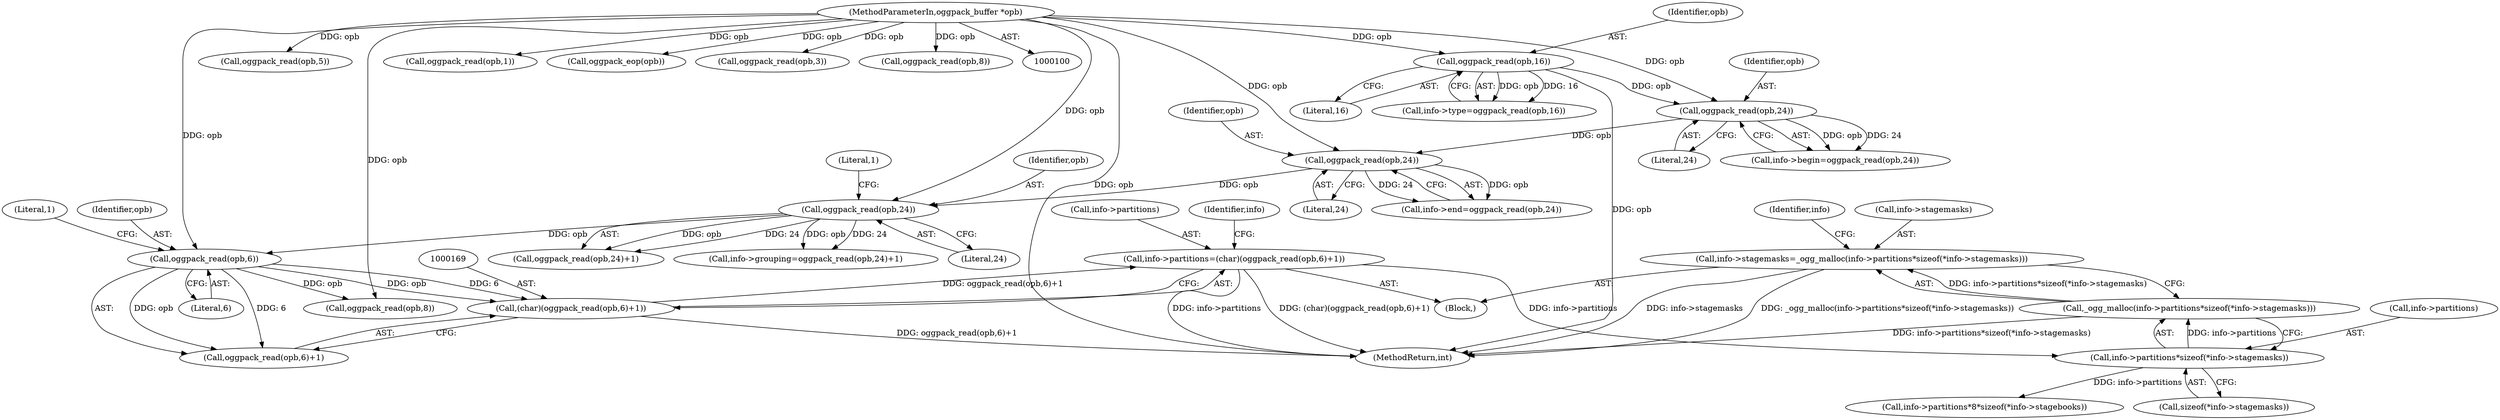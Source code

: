 digraph "0_Android_eeb4e45d5683f88488c083ecf142dc89bc3f0b47_9@pointer" {
"1000193" [label="(Call,info->stagemasks=_ogg_malloc(info->partitions*sizeof(*info->stagemasks)))"];
"1000197" [label="(Call,_ogg_malloc(info->partitions*sizeof(*info->stagemasks)))"];
"1000198" [label="(Call,info->partitions*sizeof(*info->stagemasks))"];
"1000164" [label="(Call,info->partitions=(char)(oggpack_read(opb,6)+1))"];
"1000168" [label="(Call,(char)(oggpack_read(opb,6)+1))"];
"1000171" [label="(Call,oggpack_read(opb,6))"];
"1000160" [label="(Call,oggpack_read(opb,24))"];
"1000152" [label="(Call,oggpack_read(opb,24))"];
"1000145" [label="(Call,oggpack_read(opb,24))"];
"1000125" [label="(Call,oggpack_read(opb,16))"];
"1000103" [label="(MethodParameterIn,oggpack_buffer *opb)"];
"1000209" [label="(Identifier,info)"];
"1000173" [label="(Literal,6)"];
"1000161" [label="(Identifier,opb)"];
"1000177" [label="(Identifier,info)"];
"1000194" [label="(Call,info->stagemasks)"];
"1000168" [label="(Call,(char)(oggpack_read(opb,6)+1))"];
"1000141" [label="(Call,info->begin=oggpack_read(opb,24))"];
"1000155" [label="(Call,info->grouping=oggpack_read(opb,24)+1)"];
"1000152" [label="(Call,oggpack_read(opb,24))"];
"1000125" [label="(Call,oggpack_read(opb,16))"];
"1000212" [label="(Call,info->partitions*8*sizeof(*info->stagebooks))"];
"1000164" [label="(Call,info->partitions=(char)(oggpack_read(opb,6)+1))"];
"1000174" [label="(Literal,1)"];
"1000159" [label="(Call,oggpack_read(opb,24)+1)"];
"1000198" [label="(Call,info->partitions*sizeof(*info->stagemasks))"];
"1000162" [label="(Literal,24)"];
"1000145" [label="(Call,oggpack_read(opb,24))"];
"1000171" [label="(Call,oggpack_read(opb,6))"];
"1000127" [label="(Literal,16)"];
"1000197" [label="(Call,_ogg_malloc(info->partitions*sizeof(*info->stagemasks)))"];
"1000126" [label="(Identifier,opb)"];
"1000248" [label="(Call,oggpack_read(opb,5))"];
"1000170" [label="(Call,oggpack_read(opb,6)+1)"];
"1000103" [label="(MethodParameterIn,oggpack_buffer *opb)"];
"1000146" [label="(Identifier,opb)"];
"1000121" [label="(Call,info->type=oggpack_read(opb,16))"];
"1000356" [label="(MethodReturn,int)"];
"1000242" [label="(Call,oggpack_read(opb,1))"];
"1000346" [label="(Call,oggpack_eop(opb))"];
"1000148" [label="(Call,info->end=oggpack_read(opb,24))"];
"1000163" [label="(Literal,1)"];
"1000153" [label="(Identifier,opb)"];
"1000238" [label="(Call,oggpack_read(opb,3))"];
"1000297" [label="(Call,oggpack_read(opb,8))"];
"1000154" [label="(Literal,24)"];
"1000172" [label="(Identifier,opb)"];
"1000160" [label="(Call,oggpack_read(opb,24))"];
"1000147" [label="(Literal,24)"];
"1000193" [label="(Call,info->stagemasks=_ogg_malloc(info->partitions*sizeof(*info->stagemasks)))"];
"1000202" [label="(Call,sizeof(*info->stagemasks))"];
"1000181" [label="(Call,oggpack_read(opb,8))"];
"1000104" [label="(Block,)"];
"1000199" [label="(Call,info->partitions)"];
"1000165" [label="(Call,info->partitions)"];
"1000193" -> "1000104"  [label="AST: "];
"1000193" -> "1000197"  [label="CFG: "];
"1000194" -> "1000193"  [label="AST: "];
"1000197" -> "1000193"  [label="AST: "];
"1000209" -> "1000193"  [label="CFG: "];
"1000193" -> "1000356"  [label="DDG: info->stagemasks"];
"1000193" -> "1000356"  [label="DDG: _ogg_malloc(info->partitions*sizeof(*info->stagemasks))"];
"1000197" -> "1000193"  [label="DDG: info->partitions*sizeof(*info->stagemasks)"];
"1000197" -> "1000198"  [label="CFG: "];
"1000198" -> "1000197"  [label="AST: "];
"1000197" -> "1000356"  [label="DDG: info->partitions*sizeof(*info->stagemasks)"];
"1000198" -> "1000197"  [label="DDG: info->partitions"];
"1000198" -> "1000202"  [label="CFG: "];
"1000199" -> "1000198"  [label="AST: "];
"1000202" -> "1000198"  [label="AST: "];
"1000164" -> "1000198"  [label="DDG: info->partitions"];
"1000198" -> "1000212"  [label="DDG: info->partitions"];
"1000164" -> "1000104"  [label="AST: "];
"1000164" -> "1000168"  [label="CFG: "];
"1000165" -> "1000164"  [label="AST: "];
"1000168" -> "1000164"  [label="AST: "];
"1000177" -> "1000164"  [label="CFG: "];
"1000164" -> "1000356"  [label="DDG: (char)(oggpack_read(opb,6)+1)"];
"1000164" -> "1000356"  [label="DDG: info->partitions"];
"1000168" -> "1000164"  [label="DDG: oggpack_read(opb,6)+1"];
"1000168" -> "1000170"  [label="CFG: "];
"1000169" -> "1000168"  [label="AST: "];
"1000170" -> "1000168"  [label="AST: "];
"1000168" -> "1000356"  [label="DDG: oggpack_read(opb,6)+1"];
"1000171" -> "1000168"  [label="DDG: opb"];
"1000171" -> "1000168"  [label="DDG: 6"];
"1000171" -> "1000170"  [label="AST: "];
"1000171" -> "1000173"  [label="CFG: "];
"1000172" -> "1000171"  [label="AST: "];
"1000173" -> "1000171"  [label="AST: "];
"1000174" -> "1000171"  [label="CFG: "];
"1000171" -> "1000170"  [label="DDG: opb"];
"1000171" -> "1000170"  [label="DDG: 6"];
"1000160" -> "1000171"  [label="DDG: opb"];
"1000103" -> "1000171"  [label="DDG: opb"];
"1000171" -> "1000181"  [label="DDG: opb"];
"1000160" -> "1000159"  [label="AST: "];
"1000160" -> "1000162"  [label="CFG: "];
"1000161" -> "1000160"  [label="AST: "];
"1000162" -> "1000160"  [label="AST: "];
"1000163" -> "1000160"  [label="CFG: "];
"1000160" -> "1000155"  [label="DDG: opb"];
"1000160" -> "1000155"  [label="DDG: 24"];
"1000160" -> "1000159"  [label="DDG: opb"];
"1000160" -> "1000159"  [label="DDG: 24"];
"1000152" -> "1000160"  [label="DDG: opb"];
"1000103" -> "1000160"  [label="DDG: opb"];
"1000152" -> "1000148"  [label="AST: "];
"1000152" -> "1000154"  [label="CFG: "];
"1000153" -> "1000152"  [label="AST: "];
"1000154" -> "1000152"  [label="AST: "];
"1000148" -> "1000152"  [label="CFG: "];
"1000152" -> "1000148"  [label="DDG: opb"];
"1000152" -> "1000148"  [label="DDG: 24"];
"1000145" -> "1000152"  [label="DDG: opb"];
"1000103" -> "1000152"  [label="DDG: opb"];
"1000145" -> "1000141"  [label="AST: "];
"1000145" -> "1000147"  [label="CFG: "];
"1000146" -> "1000145"  [label="AST: "];
"1000147" -> "1000145"  [label="AST: "];
"1000141" -> "1000145"  [label="CFG: "];
"1000145" -> "1000141"  [label="DDG: opb"];
"1000145" -> "1000141"  [label="DDG: 24"];
"1000125" -> "1000145"  [label="DDG: opb"];
"1000103" -> "1000145"  [label="DDG: opb"];
"1000125" -> "1000121"  [label="AST: "];
"1000125" -> "1000127"  [label="CFG: "];
"1000126" -> "1000125"  [label="AST: "];
"1000127" -> "1000125"  [label="AST: "];
"1000121" -> "1000125"  [label="CFG: "];
"1000125" -> "1000356"  [label="DDG: opb"];
"1000125" -> "1000121"  [label="DDG: opb"];
"1000125" -> "1000121"  [label="DDG: 16"];
"1000103" -> "1000125"  [label="DDG: opb"];
"1000103" -> "1000100"  [label="AST: "];
"1000103" -> "1000356"  [label="DDG: opb"];
"1000103" -> "1000181"  [label="DDG: opb"];
"1000103" -> "1000238"  [label="DDG: opb"];
"1000103" -> "1000242"  [label="DDG: opb"];
"1000103" -> "1000248"  [label="DDG: opb"];
"1000103" -> "1000297"  [label="DDG: opb"];
"1000103" -> "1000346"  [label="DDG: opb"];
}

